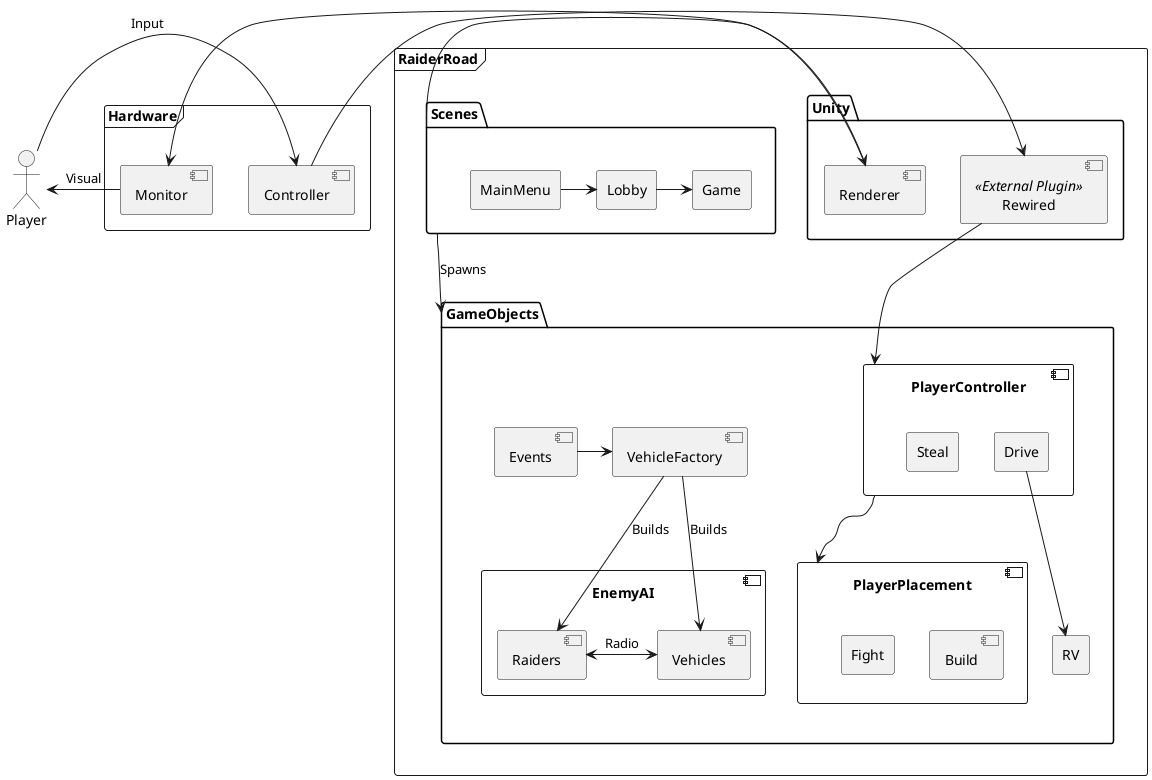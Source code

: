 ﻿@startuml
'' Architecture
skinparam backgroundColor transparent
skinparam monochrome true
skinparam shadowing false

actor Player

frame Hardware {
	component Controller
	component Monitor
}

frame RaiderRoad {
	package Unity {
		component Rewired <<External Plugin>>
		component Renderer
	}
	package Scenes {
		rectangle MainMenu
		rectangle Lobby
		rectangle Game
	}
	package GameObjects {
		component Events
		component VehicleFactory
		component PlayerController{
			rectangle Drive
			rectangle Steal
		}
		component PlayerPlacement{
			component Build
			rectangle Fight
		}
		rectangle RV
		component EnemyAI{
			component Raiders
			component Vehicles
		}
	}
}

Player -> Controller : Input
Player <- Monitor : Visual

Controller -> Rewired
Monitor <- Renderer

Scenes -right-> Renderer
MainMenu -> Lobby
Lobby -> Game
Scenes -down-> GameObjects : Spawns

Events -> VehicleFactory
VehicleFactory --> Vehicles : Builds
VehicleFactory --> Raiders : Builds
'Renderer <-- GameObjects
Rewired --> PlayerController
PlayerController --> PlayerPlacement
Raiders <-> Vehicles : Radio

Drive --> RV

@enduml